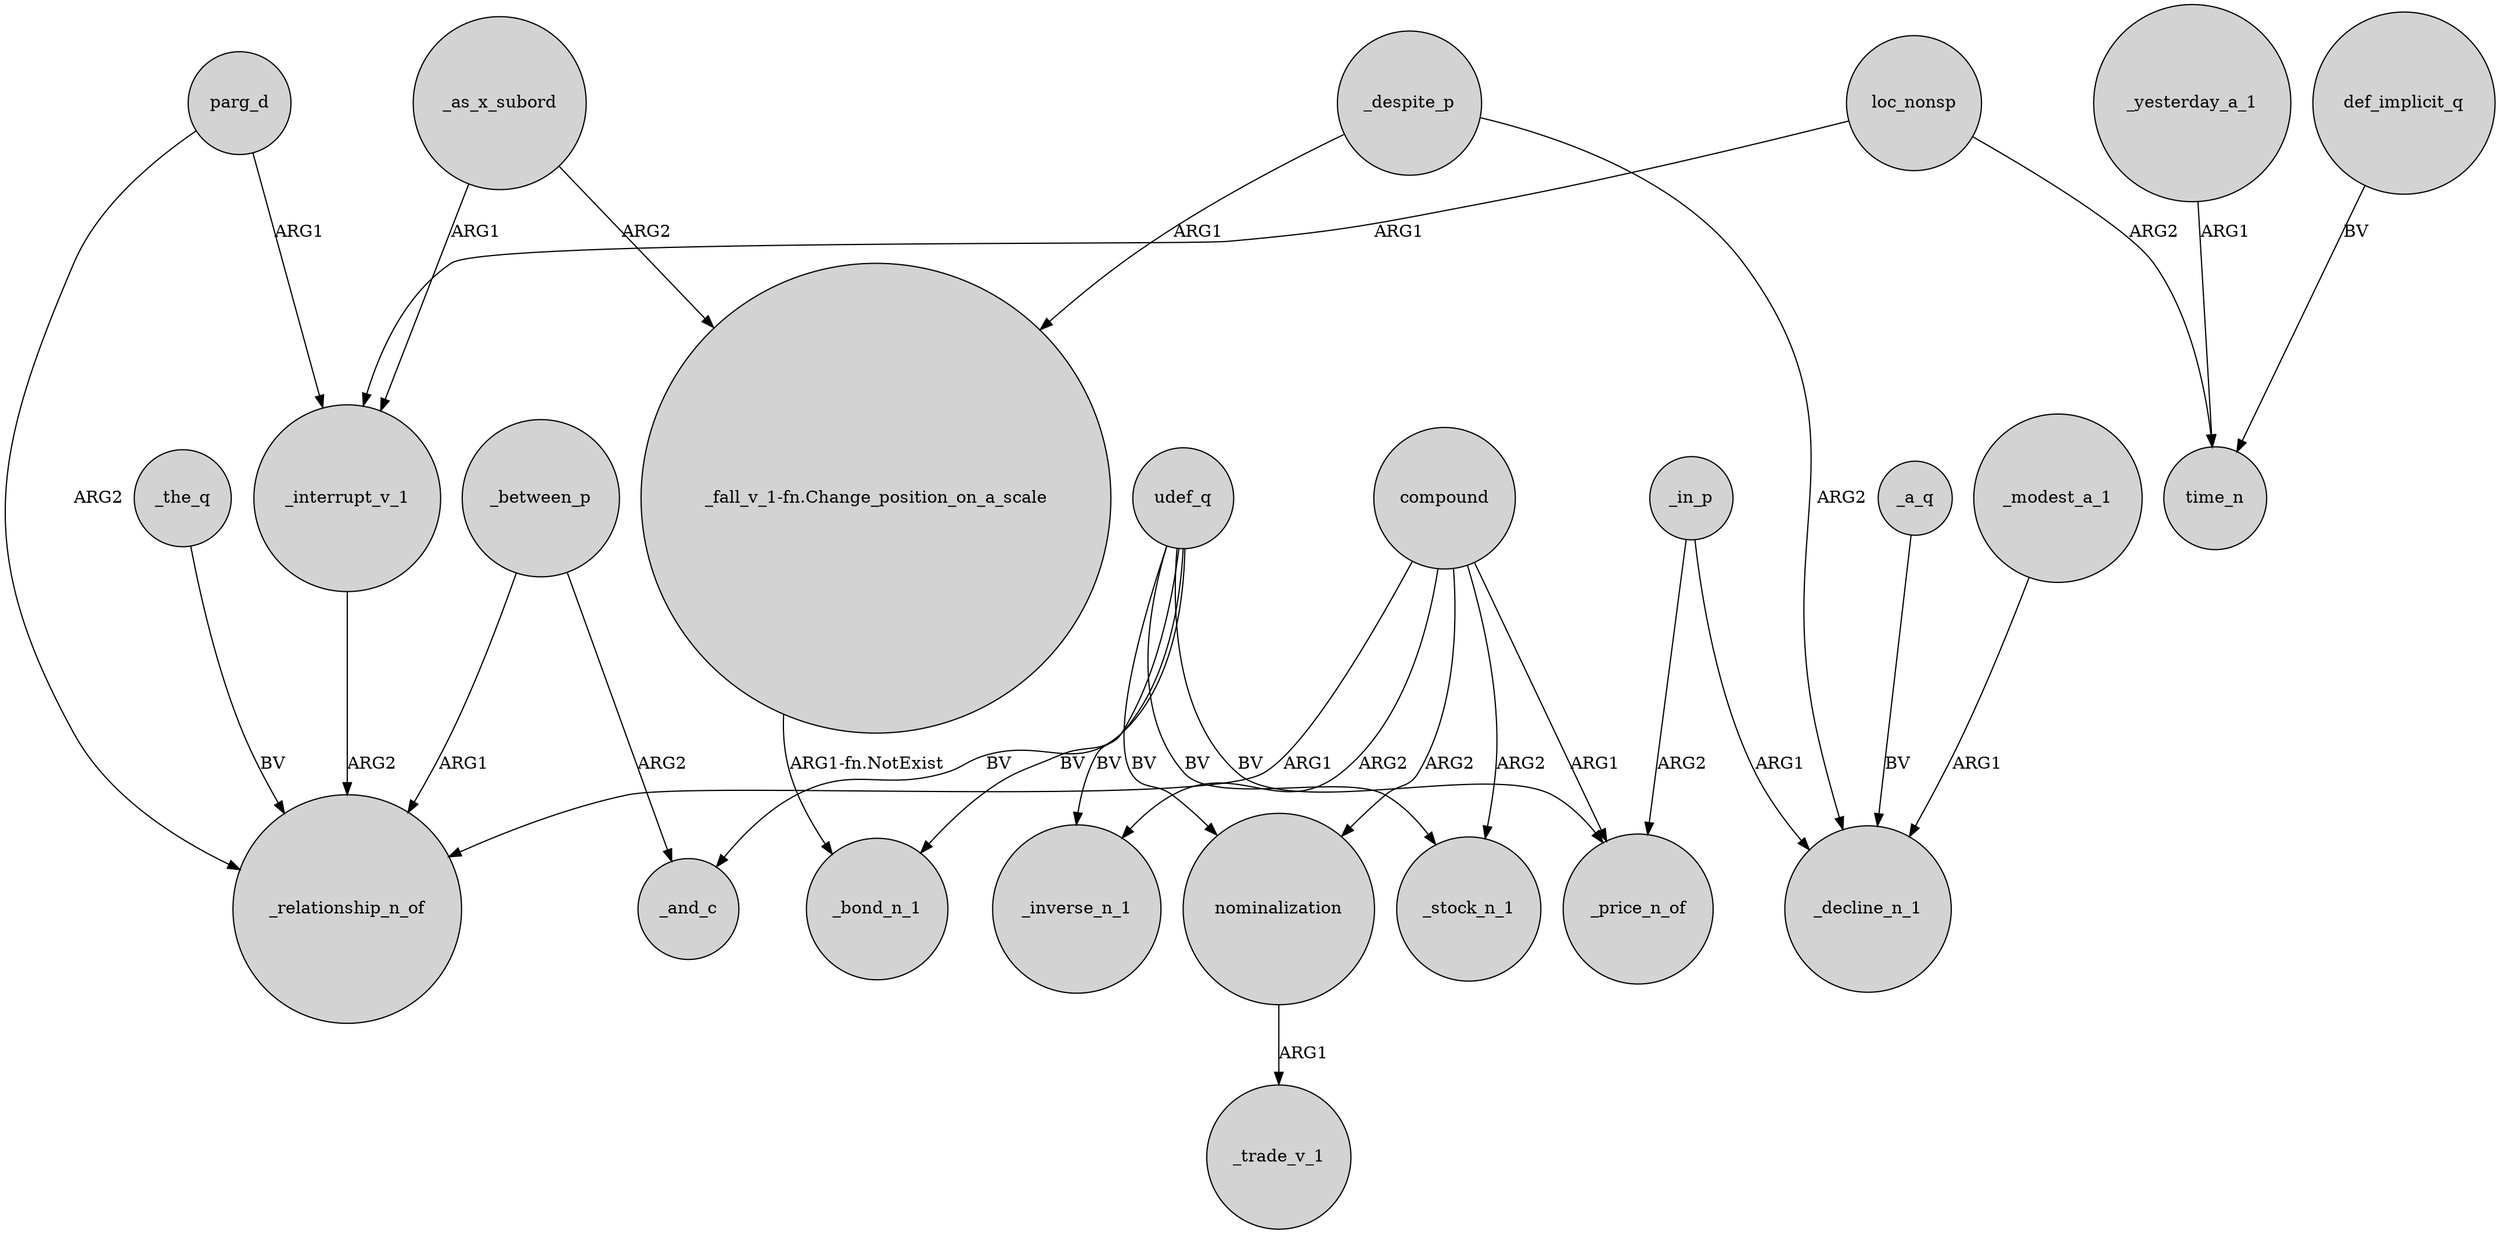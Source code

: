 digraph {
	node [shape=circle style=filled]
	_interrupt_v_1 -> _relationship_n_of [label=ARG2]
	_modest_a_1 -> _decline_n_1 [label=ARG1]
	_yesterday_a_1 -> time_n [label=ARG1]
	_despite_p -> _decline_n_1 [label=ARG2]
	udef_q -> _price_n_of [label=BV]
	_as_x_subord -> "_fall_v_1-fn.Change_position_on_a_scale" [label=ARG2]
	compound -> _inverse_n_1 [label=ARG2]
	"_fall_v_1-fn.Change_position_on_a_scale" -> _bond_n_1 [label="ARG1-fn.NotExist"]
	compound -> nominalization [label=ARG2]
	nominalization -> _trade_v_1 [label=ARG1]
	loc_nonsp -> _interrupt_v_1 [label=ARG1]
	loc_nonsp -> time_n [label=ARG2]
	udef_q -> _inverse_n_1 [label=BV]
	compound -> _relationship_n_of [label=ARG1]
	compound -> _stock_n_1 [label=ARG2]
	_a_q -> _decline_n_1 [label=BV]
	udef_q -> _bond_n_1 [label=BV]
	parg_d -> _interrupt_v_1 [label=ARG1]
	udef_q -> _stock_n_1 [label=BV]
	_as_x_subord -> _interrupt_v_1 [label=ARG1]
	parg_d -> _relationship_n_of [label=ARG2]
	_between_p -> _and_c [label=ARG2]
	_in_p -> _decline_n_1 [label=ARG1]
	_despite_p -> "_fall_v_1-fn.Change_position_on_a_scale" [label=ARG1]
	udef_q -> nominalization [label=BV]
	_between_p -> _relationship_n_of [label=ARG1]
	_in_p -> _price_n_of [label=ARG2]
	compound -> _price_n_of [label=ARG1]
	_the_q -> _relationship_n_of [label=BV]
	udef_q -> _and_c [label=BV]
	def_implicit_q -> time_n [label=BV]
}
